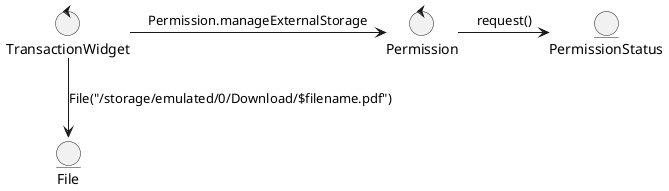 @startuml
control TransactionWidget
control Permission
entity PermissionStatus
entity File

(TransactionWidget) -> (Permission): Permission.manageExternalStorage
(Permission) -> (PermissionStatus): request()
(TransactionWidget) --> (File): File("/storage/emulated/0/Download/$filename.pdf")
@enduml
